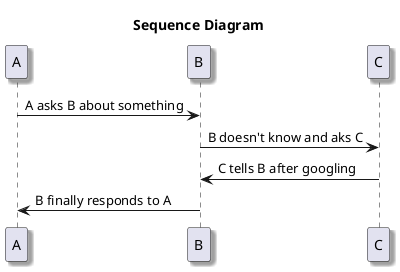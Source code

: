 @startuml ankh-uml

title Sequence Diagram

skinparam Shadowing true

A -> B: A asks B about something
B -> C: B doesn't know and aks C
C -> B: C tells B after googling
B -> A: B finally responds to A

@enduml